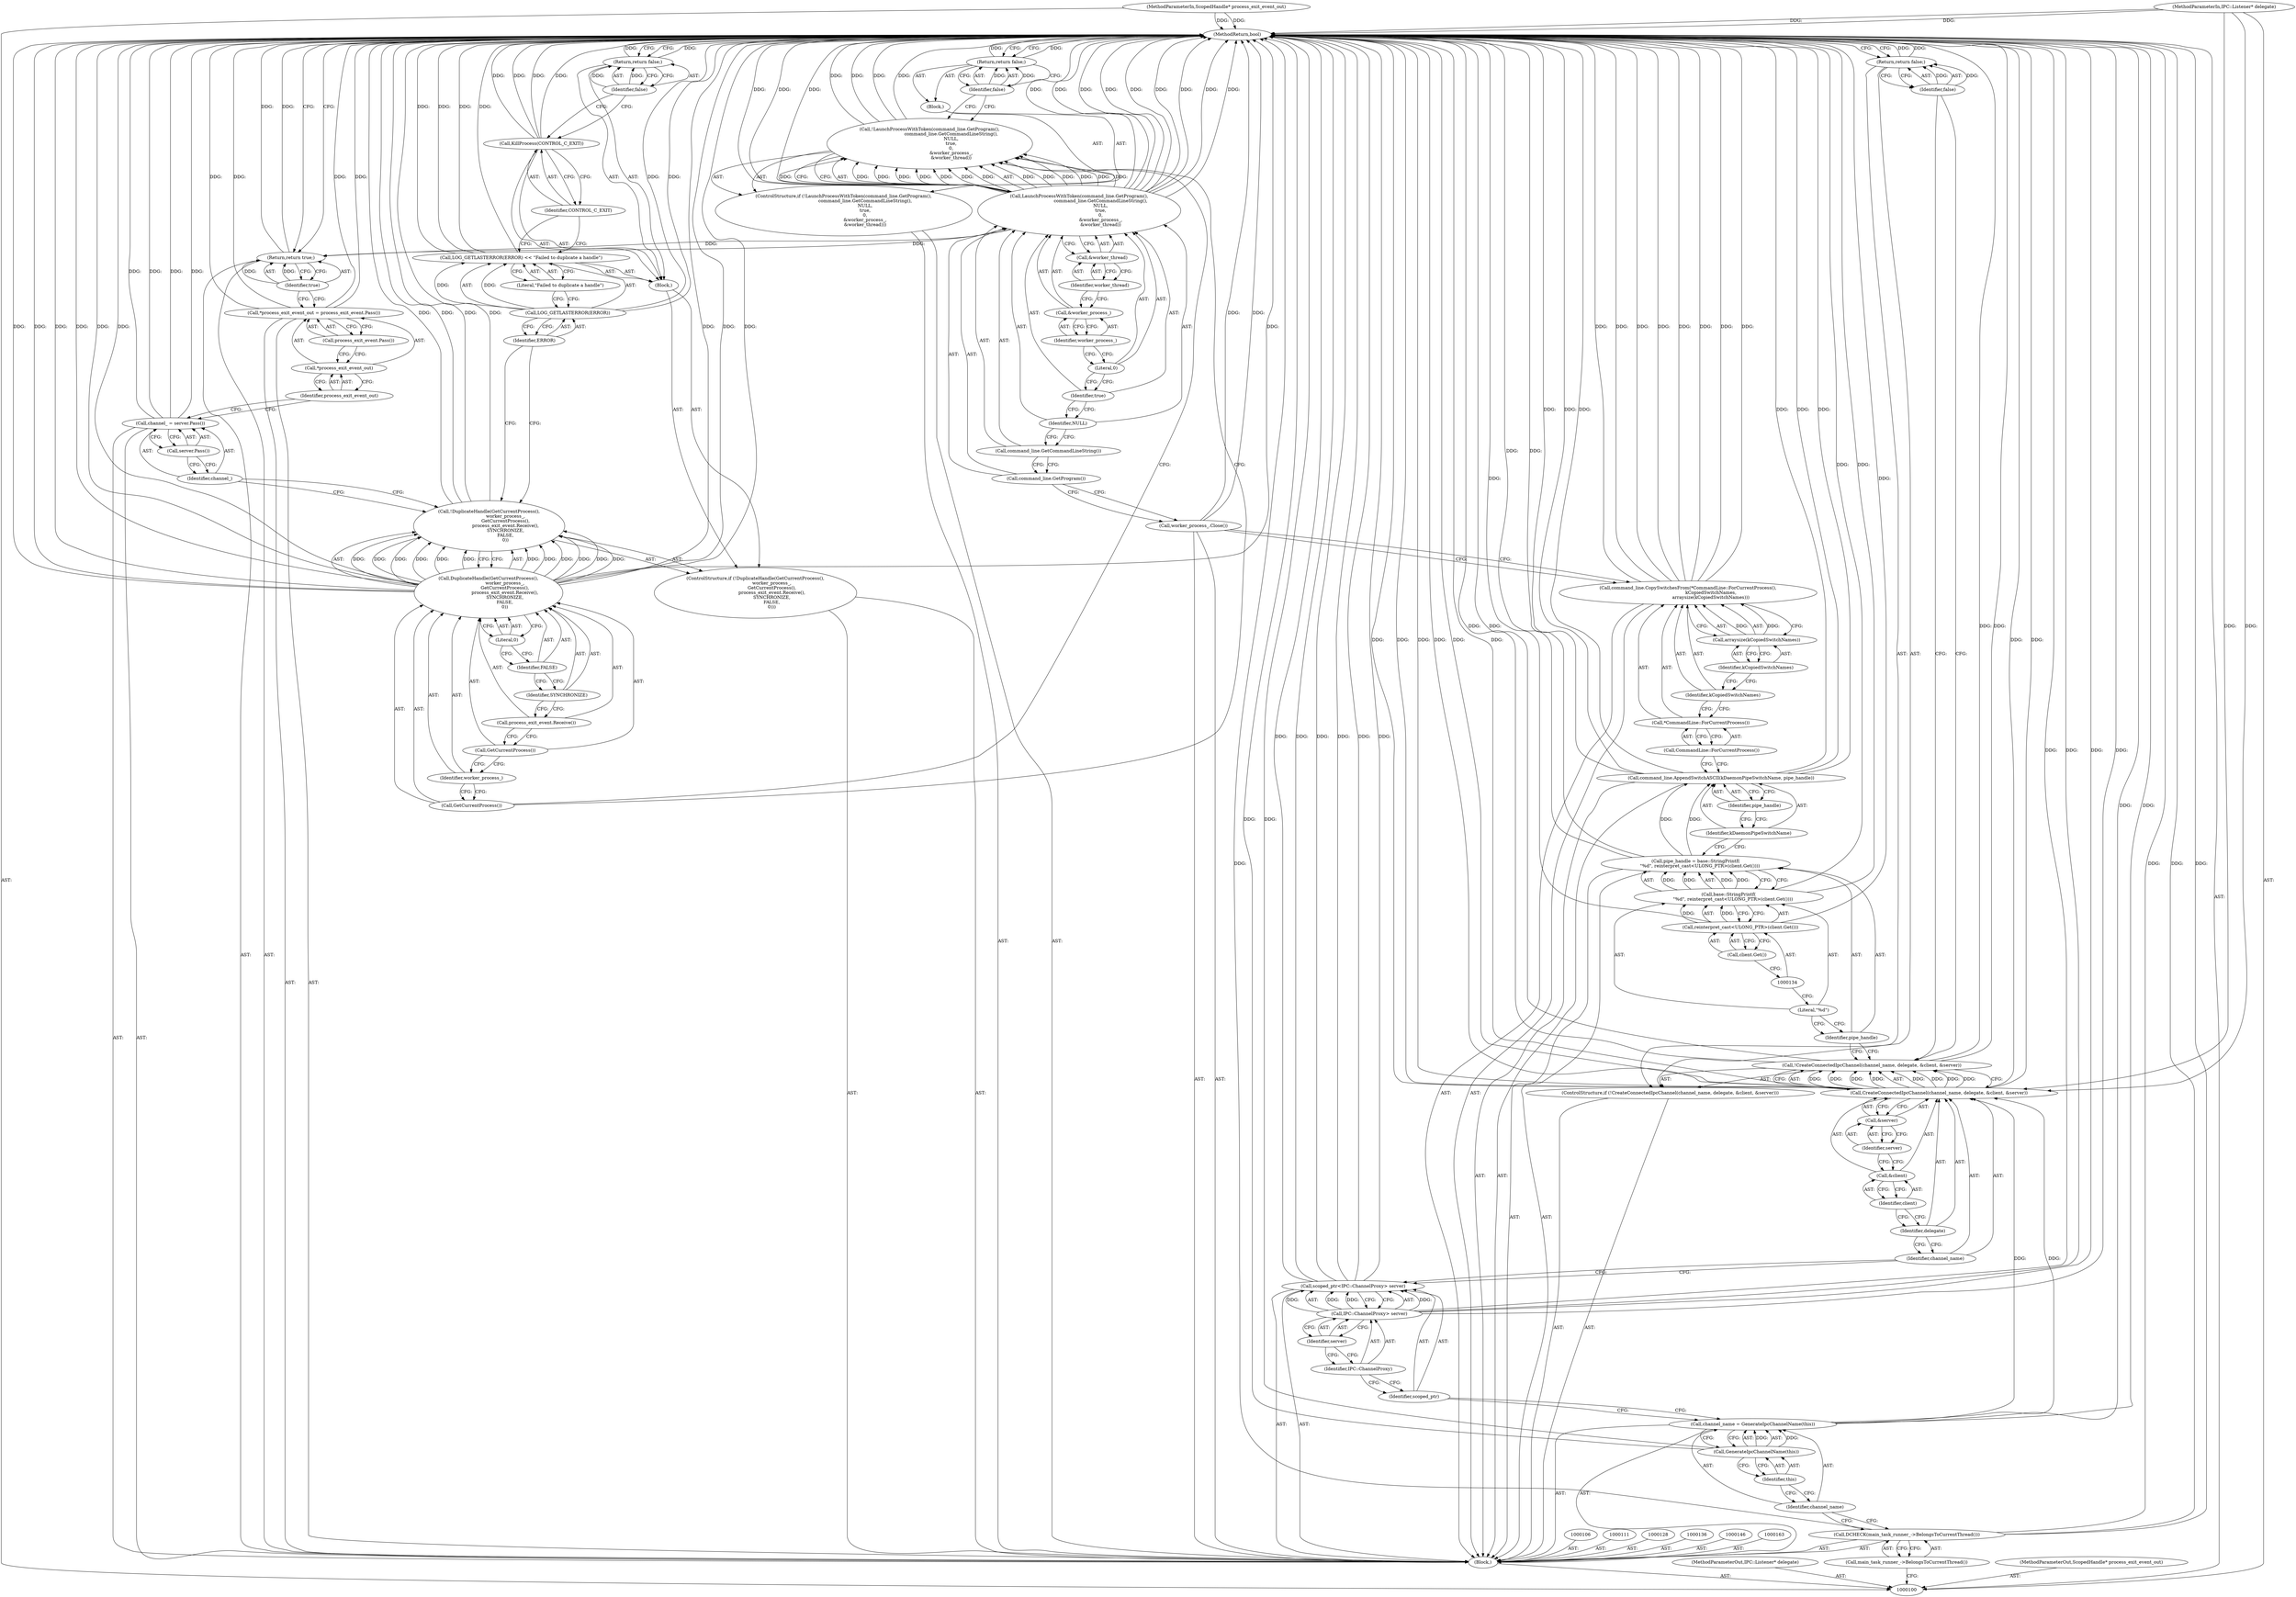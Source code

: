digraph "1_Chrome_b15c87071f906301bccc824ce013966ca93998c7_5" {
"1000192" [label="(MethodReturn,bool)"];
"1000127" [label="(Identifier,false)"];
"1000126" [label="(Return,return false;)"];
"1000129" [label="(Call,pipe_handle = base::StringPrintf(\n      \"%d\", reinterpret_cast<ULONG_PTR>(client.Get())))"];
"1000130" [label="(Identifier,pipe_handle)"];
"1000131" [label="(Call,base::StringPrintf(\n      \"%d\", reinterpret_cast<ULONG_PTR>(client.Get())))"];
"1000133" [label="(Call,reinterpret_cast<ULONG_PTR>(client.Get()))"];
"1000135" [label="(Call,client.Get())"];
"1000132" [label="(Literal,\"%d\")"];
"1000137" [label="(Call,command_line.AppendSwitchASCII(kDaemonPipeSwitchName, pipe_handle))"];
"1000138" [label="(Identifier,kDaemonPipeSwitchName)"];
"1000139" [label="(Identifier,pipe_handle)"];
"1000140" [label="(Call,command_line.CopySwitchesFrom(*CommandLine::ForCurrentProcess(),\n                                kCopiedSwitchNames,\n                                arraysize(kCopiedSwitchNames)))"];
"1000141" [label="(Call,*CommandLine::ForCurrentProcess())"];
"1000142" [label="(Call,CommandLine::ForCurrentProcess())"];
"1000143" [label="(Identifier,kCopiedSwitchNames)"];
"1000144" [label="(Call,arraysize(kCopiedSwitchNames))"];
"1000145" [label="(Identifier,kCopiedSwitchNames)"];
"1000101" [label="(MethodParameterIn,IPC::Listener* delegate)"];
"1000334" [label="(MethodParameterOut,IPC::Listener* delegate)"];
"1000147" [label="(Call,worker_process_.Close())"];
"1000148" [label="(ControlStructure,if (!LaunchProcessWithToken(command_line.GetProgram(),\n                              command_line.GetCommandLineString(),\n                              NULL,\n                              true,\n                              0,\n                              &worker_process_,\n                              &worker_thread)))"];
"1000151" [label="(Call,command_line.GetProgram())"];
"1000149" [label="(Call,!LaunchProcessWithToken(command_line.GetProgram(),\n                              command_line.GetCommandLineString(),\n                              NULL,\n                              true,\n                              0,\n                              &worker_process_,\n                              &worker_thread))"];
"1000150" [label="(Call,LaunchProcessWithToken(command_line.GetProgram(),\n                              command_line.GetCommandLineString(),\n                              NULL,\n                              true,\n                              0,\n                              &worker_process_,\n                              &worker_thread))"];
"1000152" [label="(Call,command_line.GetCommandLineString())"];
"1000153" [label="(Identifier,NULL)"];
"1000154" [label="(Identifier,true)"];
"1000155" [label="(Literal,0)"];
"1000156" [label="(Call,&worker_process_)"];
"1000157" [label="(Identifier,worker_process_)"];
"1000158" [label="(Call,&worker_thread)"];
"1000159" [label="(Identifier,worker_thread)"];
"1000160" [label="(Block,)"];
"1000102" [label="(MethodParameterIn,ScopedHandle* process_exit_event_out)"];
"1000335" [label="(MethodParameterOut,ScopedHandle* process_exit_event_out)"];
"1000103" [label="(Block,)"];
"1000162" [label="(Identifier,false)"];
"1000161" [label="(Return,return false;)"];
"1000164" [label="(ControlStructure,if (!DuplicateHandle(GetCurrentProcess(),\n                       worker_process_,\n                       GetCurrentProcess(),\n                       process_exit_event.Receive(),\n                       SYNCHRONIZE,\n                       FALSE,\n                       0)))"];
"1000167" [label="(Call,GetCurrentProcess())"];
"1000165" [label="(Call,!DuplicateHandle(GetCurrentProcess(),\n                       worker_process_,\n                       GetCurrentProcess(),\n                       process_exit_event.Receive(),\n                       SYNCHRONIZE,\n                       FALSE,\n                       0))"];
"1000166" [label="(Call,DuplicateHandle(GetCurrentProcess(),\n                       worker_process_,\n                       GetCurrentProcess(),\n                       process_exit_event.Receive(),\n                       SYNCHRONIZE,\n                       FALSE,\n                       0))"];
"1000168" [label="(Identifier,worker_process_)"];
"1000169" [label="(Call,GetCurrentProcess())"];
"1000170" [label="(Call,process_exit_event.Receive())"];
"1000171" [label="(Identifier,SYNCHRONIZE)"];
"1000172" [label="(Identifier,FALSE)"];
"1000104" [label="(Call,DCHECK(main_task_runner_->BelongsToCurrentThread()))"];
"1000105" [label="(Call,main_task_runner_->BelongsToCurrentThread())"];
"1000173" [label="(Literal,0)"];
"1000174" [label="(Block,)"];
"1000177" [label="(Identifier,ERROR)"];
"1000178" [label="(Literal,\"Failed to duplicate a handle\")"];
"1000175" [label="(Call,LOG_GETLASTERROR(ERROR) << \"Failed to duplicate a handle\")"];
"1000176" [label="(Call,LOG_GETLASTERROR(ERROR))"];
"1000180" [label="(Identifier,CONTROL_C_EXIT)"];
"1000179" [label="(Call,KillProcess(CONTROL_C_EXIT))"];
"1000182" [label="(Identifier,false)"];
"1000181" [label="(Return,return false;)"];
"1000185" [label="(Call,server.Pass())"];
"1000183" [label="(Call,channel_ = server.Pass())"];
"1000184" [label="(Identifier,channel_)"];
"1000186" [label="(Call,*process_exit_event_out = process_exit_event.Pass())"];
"1000187" [label="(Call,*process_exit_event_out)"];
"1000189" [label="(Call,process_exit_event.Pass())"];
"1000188" [label="(Identifier,process_exit_event_out)"];
"1000191" [label="(Identifier,true)"];
"1000190" [label="(Return,return true;)"];
"1000107" [label="(Call,channel_name = GenerateIpcChannelName(this))"];
"1000108" [label="(Identifier,channel_name)"];
"1000109" [label="(Call,GenerateIpcChannelName(this))"];
"1000110" [label="(Identifier,this)"];
"1000114" [label="(Call,IPC::ChannelProxy> server)"];
"1000115" [label="(Identifier,IPC::ChannelProxy)"];
"1000112" [label="(Call,scoped_ptr<IPC::ChannelProxy> server)"];
"1000113" [label="(Identifier,scoped_ptr)"];
"1000116" [label="(Identifier,server)"];
"1000117" [label="(ControlStructure,if (!CreateConnectedIpcChannel(channel_name, delegate, &client, &server)))"];
"1000120" [label="(Identifier,channel_name)"];
"1000121" [label="(Identifier,delegate)"];
"1000122" [label="(Call,&client)"];
"1000123" [label="(Identifier,client)"];
"1000118" [label="(Call,!CreateConnectedIpcChannel(channel_name, delegate, &client, &server))"];
"1000124" [label="(Call,&server)"];
"1000125" [label="(Identifier,server)"];
"1000119" [label="(Call,CreateConnectedIpcChannel(channel_name, delegate, &client, &server))"];
"1000192" -> "1000100"  [label="AST: "];
"1000192" -> "1000126"  [label="CFG: "];
"1000192" -> "1000161"  [label="CFG: "];
"1000192" -> "1000181"  [label="CFG: "];
"1000192" -> "1000190"  [label="CFG: "];
"1000161" -> "1000192"  [label="DDG: "];
"1000126" -> "1000192"  [label="DDG: "];
"1000181" -> "1000192"  [label="DDG: "];
"1000183" -> "1000192"  [label="DDG: "];
"1000183" -> "1000192"  [label="DDG: "];
"1000166" -> "1000192"  [label="DDG: "];
"1000166" -> "1000192"  [label="DDG: "];
"1000166" -> "1000192"  [label="DDG: "];
"1000166" -> "1000192"  [label="DDG: "];
"1000166" -> "1000192"  [label="DDG: "];
"1000104" -> "1000192"  [label="DDG: "];
"1000104" -> "1000192"  [label="DDG: "];
"1000150" -> "1000192"  [label="DDG: "];
"1000150" -> "1000192"  [label="DDG: "];
"1000150" -> "1000192"  [label="DDG: "];
"1000150" -> "1000192"  [label="DDG: "];
"1000150" -> "1000192"  [label="DDG: "];
"1000150" -> "1000192"  [label="DDG: "];
"1000118" -> "1000192"  [label="DDG: "];
"1000118" -> "1000192"  [label="DDG: "];
"1000186" -> "1000192"  [label="DDG: "];
"1000186" -> "1000192"  [label="DDG: "];
"1000179" -> "1000192"  [label="DDG: "];
"1000179" -> "1000192"  [label="DDG: "];
"1000112" -> "1000192"  [label="DDG: "];
"1000112" -> "1000192"  [label="DDG: "];
"1000112" -> "1000192"  [label="DDG: "];
"1000140" -> "1000192"  [label="DDG: "];
"1000140" -> "1000192"  [label="DDG: "];
"1000140" -> "1000192"  [label="DDG: "];
"1000140" -> "1000192"  [label="DDG: "];
"1000137" -> "1000192"  [label="DDG: "];
"1000137" -> "1000192"  [label="DDG: "];
"1000137" -> "1000192"  [label="DDG: "];
"1000165" -> "1000192"  [label="DDG: "];
"1000165" -> "1000192"  [label="DDG: "];
"1000114" -> "1000192"  [label="DDG: "];
"1000114" -> "1000192"  [label="DDG: "];
"1000119" -> "1000192"  [label="DDG: "];
"1000119" -> "1000192"  [label="DDG: "];
"1000119" -> "1000192"  [label="DDG: "];
"1000119" -> "1000192"  [label="DDG: "];
"1000149" -> "1000192"  [label="DDG: "];
"1000149" -> "1000192"  [label="DDG: "];
"1000175" -> "1000192"  [label="DDG: "];
"1000175" -> "1000192"  [label="DDG: "];
"1000131" -> "1000192"  [label="DDG: "];
"1000102" -> "1000192"  [label="DDG: "];
"1000133" -> "1000192"  [label="DDG: "];
"1000101" -> "1000192"  [label="DDG: "];
"1000109" -> "1000192"  [label="DDG: "];
"1000176" -> "1000192"  [label="DDG: "];
"1000147" -> "1000192"  [label="DDG: "];
"1000107" -> "1000192"  [label="DDG: "];
"1000129" -> "1000192"  [label="DDG: "];
"1000190" -> "1000192"  [label="DDG: "];
"1000127" -> "1000126"  [label="AST: "];
"1000127" -> "1000118"  [label="CFG: "];
"1000126" -> "1000127"  [label="CFG: "];
"1000127" -> "1000126"  [label="DDG: "];
"1000126" -> "1000117"  [label="AST: "];
"1000126" -> "1000127"  [label="CFG: "];
"1000127" -> "1000126"  [label="AST: "];
"1000192" -> "1000126"  [label="CFG: "];
"1000126" -> "1000192"  [label="DDG: "];
"1000127" -> "1000126"  [label="DDG: "];
"1000129" -> "1000103"  [label="AST: "];
"1000129" -> "1000131"  [label="CFG: "];
"1000130" -> "1000129"  [label="AST: "];
"1000131" -> "1000129"  [label="AST: "];
"1000138" -> "1000129"  [label="CFG: "];
"1000129" -> "1000192"  [label="DDG: "];
"1000131" -> "1000129"  [label="DDG: "];
"1000131" -> "1000129"  [label="DDG: "];
"1000129" -> "1000137"  [label="DDG: "];
"1000130" -> "1000129"  [label="AST: "];
"1000130" -> "1000118"  [label="CFG: "];
"1000132" -> "1000130"  [label="CFG: "];
"1000131" -> "1000129"  [label="AST: "];
"1000131" -> "1000133"  [label="CFG: "];
"1000132" -> "1000131"  [label="AST: "];
"1000133" -> "1000131"  [label="AST: "];
"1000129" -> "1000131"  [label="CFG: "];
"1000131" -> "1000192"  [label="DDG: "];
"1000131" -> "1000129"  [label="DDG: "];
"1000131" -> "1000129"  [label="DDG: "];
"1000133" -> "1000131"  [label="DDG: "];
"1000133" -> "1000131"  [label="AST: "];
"1000133" -> "1000135"  [label="CFG: "];
"1000134" -> "1000133"  [label="AST: "];
"1000135" -> "1000133"  [label="AST: "];
"1000131" -> "1000133"  [label="CFG: "];
"1000133" -> "1000192"  [label="DDG: "];
"1000133" -> "1000131"  [label="DDG: "];
"1000135" -> "1000133"  [label="AST: "];
"1000135" -> "1000134"  [label="CFG: "];
"1000133" -> "1000135"  [label="CFG: "];
"1000132" -> "1000131"  [label="AST: "];
"1000132" -> "1000130"  [label="CFG: "];
"1000134" -> "1000132"  [label="CFG: "];
"1000137" -> "1000103"  [label="AST: "];
"1000137" -> "1000139"  [label="CFG: "];
"1000138" -> "1000137"  [label="AST: "];
"1000139" -> "1000137"  [label="AST: "];
"1000142" -> "1000137"  [label="CFG: "];
"1000137" -> "1000192"  [label="DDG: "];
"1000137" -> "1000192"  [label="DDG: "];
"1000137" -> "1000192"  [label="DDG: "];
"1000129" -> "1000137"  [label="DDG: "];
"1000138" -> "1000137"  [label="AST: "];
"1000138" -> "1000129"  [label="CFG: "];
"1000139" -> "1000138"  [label="CFG: "];
"1000139" -> "1000137"  [label="AST: "];
"1000139" -> "1000138"  [label="CFG: "];
"1000137" -> "1000139"  [label="CFG: "];
"1000140" -> "1000103"  [label="AST: "];
"1000140" -> "1000144"  [label="CFG: "];
"1000141" -> "1000140"  [label="AST: "];
"1000143" -> "1000140"  [label="AST: "];
"1000144" -> "1000140"  [label="AST: "];
"1000147" -> "1000140"  [label="CFG: "];
"1000140" -> "1000192"  [label="DDG: "];
"1000140" -> "1000192"  [label="DDG: "];
"1000140" -> "1000192"  [label="DDG: "];
"1000140" -> "1000192"  [label="DDG: "];
"1000144" -> "1000140"  [label="DDG: "];
"1000141" -> "1000140"  [label="AST: "];
"1000141" -> "1000142"  [label="CFG: "];
"1000142" -> "1000141"  [label="AST: "];
"1000143" -> "1000141"  [label="CFG: "];
"1000142" -> "1000141"  [label="AST: "];
"1000142" -> "1000137"  [label="CFG: "];
"1000141" -> "1000142"  [label="CFG: "];
"1000143" -> "1000140"  [label="AST: "];
"1000143" -> "1000141"  [label="CFG: "];
"1000145" -> "1000143"  [label="CFG: "];
"1000144" -> "1000140"  [label="AST: "];
"1000144" -> "1000145"  [label="CFG: "];
"1000145" -> "1000144"  [label="AST: "];
"1000140" -> "1000144"  [label="CFG: "];
"1000144" -> "1000140"  [label="DDG: "];
"1000145" -> "1000144"  [label="AST: "];
"1000145" -> "1000143"  [label="CFG: "];
"1000144" -> "1000145"  [label="CFG: "];
"1000101" -> "1000100"  [label="AST: "];
"1000101" -> "1000192"  [label="DDG: "];
"1000101" -> "1000119"  [label="DDG: "];
"1000334" -> "1000100"  [label="AST: "];
"1000147" -> "1000103"  [label="AST: "];
"1000147" -> "1000140"  [label="CFG: "];
"1000151" -> "1000147"  [label="CFG: "];
"1000147" -> "1000192"  [label="DDG: "];
"1000148" -> "1000103"  [label="AST: "];
"1000149" -> "1000148"  [label="AST: "];
"1000160" -> "1000148"  [label="AST: "];
"1000151" -> "1000150"  [label="AST: "];
"1000151" -> "1000147"  [label="CFG: "];
"1000152" -> "1000151"  [label="CFG: "];
"1000149" -> "1000148"  [label="AST: "];
"1000149" -> "1000150"  [label="CFG: "];
"1000150" -> "1000149"  [label="AST: "];
"1000162" -> "1000149"  [label="CFG: "];
"1000167" -> "1000149"  [label="CFG: "];
"1000149" -> "1000192"  [label="DDG: "];
"1000149" -> "1000192"  [label="DDG: "];
"1000150" -> "1000149"  [label="DDG: "];
"1000150" -> "1000149"  [label="DDG: "];
"1000150" -> "1000149"  [label="DDG: "];
"1000150" -> "1000149"  [label="DDG: "];
"1000150" -> "1000149"  [label="DDG: "];
"1000150" -> "1000149"  [label="DDG: "];
"1000150" -> "1000149"  [label="DDG: "];
"1000150" -> "1000149"  [label="AST: "];
"1000150" -> "1000158"  [label="CFG: "];
"1000151" -> "1000150"  [label="AST: "];
"1000152" -> "1000150"  [label="AST: "];
"1000153" -> "1000150"  [label="AST: "];
"1000154" -> "1000150"  [label="AST: "];
"1000155" -> "1000150"  [label="AST: "];
"1000156" -> "1000150"  [label="AST: "];
"1000158" -> "1000150"  [label="AST: "];
"1000149" -> "1000150"  [label="CFG: "];
"1000150" -> "1000192"  [label="DDG: "];
"1000150" -> "1000192"  [label="DDG: "];
"1000150" -> "1000192"  [label="DDG: "];
"1000150" -> "1000192"  [label="DDG: "];
"1000150" -> "1000192"  [label="DDG: "];
"1000150" -> "1000192"  [label="DDG: "];
"1000150" -> "1000149"  [label="DDG: "];
"1000150" -> "1000149"  [label="DDG: "];
"1000150" -> "1000149"  [label="DDG: "];
"1000150" -> "1000149"  [label="DDG: "];
"1000150" -> "1000149"  [label="DDG: "];
"1000150" -> "1000149"  [label="DDG: "];
"1000150" -> "1000149"  [label="DDG: "];
"1000150" -> "1000190"  [label="DDG: "];
"1000152" -> "1000150"  [label="AST: "];
"1000152" -> "1000151"  [label="CFG: "];
"1000153" -> "1000152"  [label="CFG: "];
"1000153" -> "1000150"  [label="AST: "];
"1000153" -> "1000152"  [label="CFG: "];
"1000154" -> "1000153"  [label="CFG: "];
"1000154" -> "1000150"  [label="AST: "];
"1000154" -> "1000153"  [label="CFG: "];
"1000155" -> "1000154"  [label="CFG: "];
"1000155" -> "1000150"  [label="AST: "];
"1000155" -> "1000154"  [label="CFG: "];
"1000157" -> "1000155"  [label="CFG: "];
"1000156" -> "1000150"  [label="AST: "];
"1000156" -> "1000157"  [label="CFG: "];
"1000157" -> "1000156"  [label="AST: "];
"1000159" -> "1000156"  [label="CFG: "];
"1000157" -> "1000156"  [label="AST: "];
"1000157" -> "1000155"  [label="CFG: "];
"1000156" -> "1000157"  [label="CFG: "];
"1000158" -> "1000150"  [label="AST: "];
"1000158" -> "1000159"  [label="CFG: "];
"1000159" -> "1000158"  [label="AST: "];
"1000150" -> "1000158"  [label="CFG: "];
"1000159" -> "1000158"  [label="AST: "];
"1000159" -> "1000156"  [label="CFG: "];
"1000158" -> "1000159"  [label="CFG: "];
"1000160" -> "1000148"  [label="AST: "];
"1000161" -> "1000160"  [label="AST: "];
"1000102" -> "1000100"  [label="AST: "];
"1000102" -> "1000192"  [label="DDG: "];
"1000335" -> "1000100"  [label="AST: "];
"1000103" -> "1000100"  [label="AST: "];
"1000104" -> "1000103"  [label="AST: "];
"1000106" -> "1000103"  [label="AST: "];
"1000107" -> "1000103"  [label="AST: "];
"1000111" -> "1000103"  [label="AST: "];
"1000112" -> "1000103"  [label="AST: "];
"1000117" -> "1000103"  [label="AST: "];
"1000128" -> "1000103"  [label="AST: "];
"1000129" -> "1000103"  [label="AST: "];
"1000136" -> "1000103"  [label="AST: "];
"1000137" -> "1000103"  [label="AST: "];
"1000140" -> "1000103"  [label="AST: "];
"1000146" -> "1000103"  [label="AST: "];
"1000147" -> "1000103"  [label="AST: "];
"1000148" -> "1000103"  [label="AST: "];
"1000163" -> "1000103"  [label="AST: "];
"1000164" -> "1000103"  [label="AST: "];
"1000183" -> "1000103"  [label="AST: "];
"1000186" -> "1000103"  [label="AST: "];
"1000190" -> "1000103"  [label="AST: "];
"1000162" -> "1000161"  [label="AST: "];
"1000162" -> "1000149"  [label="CFG: "];
"1000161" -> "1000162"  [label="CFG: "];
"1000162" -> "1000161"  [label="DDG: "];
"1000161" -> "1000160"  [label="AST: "];
"1000161" -> "1000162"  [label="CFG: "];
"1000162" -> "1000161"  [label="AST: "];
"1000192" -> "1000161"  [label="CFG: "];
"1000161" -> "1000192"  [label="DDG: "];
"1000162" -> "1000161"  [label="DDG: "];
"1000164" -> "1000103"  [label="AST: "];
"1000165" -> "1000164"  [label="AST: "];
"1000174" -> "1000164"  [label="AST: "];
"1000167" -> "1000166"  [label="AST: "];
"1000167" -> "1000149"  [label="CFG: "];
"1000168" -> "1000167"  [label="CFG: "];
"1000165" -> "1000164"  [label="AST: "];
"1000165" -> "1000166"  [label="CFG: "];
"1000166" -> "1000165"  [label="AST: "];
"1000177" -> "1000165"  [label="CFG: "];
"1000184" -> "1000165"  [label="CFG: "];
"1000165" -> "1000192"  [label="DDG: "];
"1000165" -> "1000192"  [label="DDG: "];
"1000166" -> "1000165"  [label="DDG: "];
"1000166" -> "1000165"  [label="DDG: "];
"1000166" -> "1000165"  [label="DDG: "];
"1000166" -> "1000165"  [label="DDG: "];
"1000166" -> "1000165"  [label="DDG: "];
"1000166" -> "1000165"  [label="DDG: "];
"1000166" -> "1000165"  [label="AST: "];
"1000166" -> "1000173"  [label="CFG: "];
"1000167" -> "1000166"  [label="AST: "];
"1000168" -> "1000166"  [label="AST: "];
"1000169" -> "1000166"  [label="AST: "];
"1000170" -> "1000166"  [label="AST: "];
"1000171" -> "1000166"  [label="AST: "];
"1000172" -> "1000166"  [label="AST: "];
"1000173" -> "1000166"  [label="AST: "];
"1000165" -> "1000166"  [label="CFG: "];
"1000166" -> "1000192"  [label="DDG: "];
"1000166" -> "1000192"  [label="DDG: "];
"1000166" -> "1000192"  [label="DDG: "];
"1000166" -> "1000192"  [label="DDG: "];
"1000166" -> "1000192"  [label="DDG: "];
"1000166" -> "1000165"  [label="DDG: "];
"1000166" -> "1000165"  [label="DDG: "];
"1000166" -> "1000165"  [label="DDG: "];
"1000166" -> "1000165"  [label="DDG: "];
"1000166" -> "1000165"  [label="DDG: "];
"1000166" -> "1000165"  [label="DDG: "];
"1000168" -> "1000166"  [label="AST: "];
"1000168" -> "1000167"  [label="CFG: "];
"1000169" -> "1000168"  [label="CFG: "];
"1000169" -> "1000166"  [label="AST: "];
"1000169" -> "1000168"  [label="CFG: "];
"1000170" -> "1000169"  [label="CFG: "];
"1000170" -> "1000166"  [label="AST: "];
"1000170" -> "1000169"  [label="CFG: "];
"1000171" -> "1000170"  [label="CFG: "];
"1000171" -> "1000166"  [label="AST: "];
"1000171" -> "1000170"  [label="CFG: "];
"1000172" -> "1000171"  [label="CFG: "];
"1000172" -> "1000166"  [label="AST: "];
"1000172" -> "1000171"  [label="CFG: "];
"1000173" -> "1000172"  [label="CFG: "];
"1000104" -> "1000103"  [label="AST: "];
"1000104" -> "1000105"  [label="CFG: "];
"1000105" -> "1000104"  [label="AST: "];
"1000108" -> "1000104"  [label="CFG: "];
"1000104" -> "1000192"  [label="DDG: "];
"1000104" -> "1000192"  [label="DDG: "];
"1000105" -> "1000104"  [label="AST: "];
"1000105" -> "1000100"  [label="CFG: "];
"1000104" -> "1000105"  [label="CFG: "];
"1000173" -> "1000166"  [label="AST: "];
"1000173" -> "1000172"  [label="CFG: "];
"1000166" -> "1000173"  [label="CFG: "];
"1000174" -> "1000164"  [label="AST: "];
"1000175" -> "1000174"  [label="AST: "];
"1000179" -> "1000174"  [label="AST: "];
"1000181" -> "1000174"  [label="AST: "];
"1000177" -> "1000176"  [label="AST: "];
"1000177" -> "1000165"  [label="CFG: "];
"1000176" -> "1000177"  [label="CFG: "];
"1000178" -> "1000175"  [label="AST: "];
"1000178" -> "1000176"  [label="CFG: "];
"1000175" -> "1000178"  [label="CFG: "];
"1000175" -> "1000174"  [label="AST: "];
"1000175" -> "1000178"  [label="CFG: "];
"1000176" -> "1000175"  [label="AST: "];
"1000178" -> "1000175"  [label="AST: "];
"1000180" -> "1000175"  [label="CFG: "];
"1000175" -> "1000192"  [label="DDG: "];
"1000175" -> "1000192"  [label="DDG: "];
"1000176" -> "1000175"  [label="DDG: "];
"1000176" -> "1000175"  [label="AST: "];
"1000176" -> "1000177"  [label="CFG: "];
"1000177" -> "1000176"  [label="AST: "];
"1000178" -> "1000176"  [label="CFG: "];
"1000176" -> "1000192"  [label="DDG: "];
"1000176" -> "1000175"  [label="DDG: "];
"1000180" -> "1000179"  [label="AST: "];
"1000180" -> "1000175"  [label="CFG: "];
"1000179" -> "1000180"  [label="CFG: "];
"1000179" -> "1000174"  [label="AST: "];
"1000179" -> "1000180"  [label="CFG: "];
"1000180" -> "1000179"  [label="AST: "];
"1000182" -> "1000179"  [label="CFG: "];
"1000179" -> "1000192"  [label="DDG: "];
"1000179" -> "1000192"  [label="DDG: "];
"1000182" -> "1000181"  [label="AST: "];
"1000182" -> "1000179"  [label="CFG: "];
"1000181" -> "1000182"  [label="CFG: "];
"1000182" -> "1000181"  [label="DDG: "];
"1000181" -> "1000174"  [label="AST: "];
"1000181" -> "1000182"  [label="CFG: "];
"1000182" -> "1000181"  [label="AST: "];
"1000192" -> "1000181"  [label="CFG: "];
"1000181" -> "1000192"  [label="DDG: "];
"1000182" -> "1000181"  [label="DDG: "];
"1000185" -> "1000183"  [label="AST: "];
"1000185" -> "1000184"  [label="CFG: "];
"1000183" -> "1000185"  [label="CFG: "];
"1000183" -> "1000103"  [label="AST: "];
"1000183" -> "1000185"  [label="CFG: "];
"1000184" -> "1000183"  [label="AST: "];
"1000185" -> "1000183"  [label="AST: "];
"1000188" -> "1000183"  [label="CFG: "];
"1000183" -> "1000192"  [label="DDG: "];
"1000183" -> "1000192"  [label="DDG: "];
"1000184" -> "1000183"  [label="AST: "];
"1000184" -> "1000165"  [label="CFG: "];
"1000185" -> "1000184"  [label="CFG: "];
"1000186" -> "1000103"  [label="AST: "];
"1000186" -> "1000189"  [label="CFG: "];
"1000187" -> "1000186"  [label="AST: "];
"1000189" -> "1000186"  [label="AST: "];
"1000191" -> "1000186"  [label="CFG: "];
"1000186" -> "1000192"  [label="DDG: "];
"1000186" -> "1000192"  [label="DDG: "];
"1000187" -> "1000186"  [label="AST: "];
"1000187" -> "1000188"  [label="CFG: "];
"1000188" -> "1000187"  [label="AST: "];
"1000189" -> "1000187"  [label="CFG: "];
"1000189" -> "1000186"  [label="AST: "];
"1000189" -> "1000187"  [label="CFG: "];
"1000186" -> "1000189"  [label="CFG: "];
"1000188" -> "1000187"  [label="AST: "];
"1000188" -> "1000183"  [label="CFG: "];
"1000187" -> "1000188"  [label="CFG: "];
"1000191" -> "1000190"  [label="AST: "];
"1000191" -> "1000186"  [label="CFG: "];
"1000190" -> "1000191"  [label="CFG: "];
"1000191" -> "1000190"  [label="DDG: "];
"1000190" -> "1000103"  [label="AST: "];
"1000190" -> "1000191"  [label="CFG: "];
"1000191" -> "1000190"  [label="AST: "];
"1000192" -> "1000190"  [label="CFG: "];
"1000190" -> "1000192"  [label="DDG: "];
"1000191" -> "1000190"  [label="DDG: "];
"1000150" -> "1000190"  [label="DDG: "];
"1000107" -> "1000103"  [label="AST: "];
"1000107" -> "1000109"  [label="CFG: "];
"1000108" -> "1000107"  [label="AST: "];
"1000109" -> "1000107"  [label="AST: "];
"1000113" -> "1000107"  [label="CFG: "];
"1000107" -> "1000192"  [label="DDG: "];
"1000109" -> "1000107"  [label="DDG: "];
"1000107" -> "1000119"  [label="DDG: "];
"1000108" -> "1000107"  [label="AST: "];
"1000108" -> "1000104"  [label="CFG: "];
"1000110" -> "1000108"  [label="CFG: "];
"1000109" -> "1000107"  [label="AST: "];
"1000109" -> "1000110"  [label="CFG: "];
"1000110" -> "1000109"  [label="AST: "];
"1000107" -> "1000109"  [label="CFG: "];
"1000109" -> "1000192"  [label="DDG: "];
"1000109" -> "1000107"  [label="DDG: "];
"1000110" -> "1000109"  [label="AST: "];
"1000110" -> "1000108"  [label="CFG: "];
"1000109" -> "1000110"  [label="CFG: "];
"1000114" -> "1000112"  [label="AST: "];
"1000114" -> "1000116"  [label="CFG: "];
"1000115" -> "1000114"  [label="AST: "];
"1000116" -> "1000114"  [label="AST: "];
"1000112" -> "1000114"  [label="CFG: "];
"1000114" -> "1000192"  [label="DDG: "];
"1000114" -> "1000192"  [label="DDG: "];
"1000114" -> "1000112"  [label="DDG: "];
"1000114" -> "1000112"  [label="DDG: "];
"1000115" -> "1000114"  [label="AST: "];
"1000115" -> "1000113"  [label="CFG: "];
"1000116" -> "1000115"  [label="CFG: "];
"1000112" -> "1000103"  [label="AST: "];
"1000112" -> "1000114"  [label="CFG: "];
"1000113" -> "1000112"  [label="AST: "];
"1000114" -> "1000112"  [label="AST: "];
"1000120" -> "1000112"  [label="CFG: "];
"1000112" -> "1000192"  [label="DDG: "];
"1000112" -> "1000192"  [label="DDG: "];
"1000112" -> "1000192"  [label="DDG: "];
"1000114" -> "1000112"  [label="DDG: "];
"1000114" -> "1000112"  [label="DDG: "];
"1000113" -> "1000112"  [label="AST: "];
"1000113" -> "1000107"  [label="CFG: "];
"1000115" -> "1000113"  [label="CFG: "];
"1000116" -> "1000114"  [label="AST: "];
"1000116" -> "1000115"  [label="CFG: "];
"1000114" -> "1000116"  [label="CFG: "];
"1000117" -> "1000103"  [label="AST: "];
"1000118" -> "1000117"  [label="AST: "];
"1000126" -> "1000117"  [label="AST: "];
"1000120" -> "1000119"  [label="AST: "];
"1000120" -> "1000112"  [label="CFG: "];
"1000121" -> "1000120"  [label="CFG: "];
"1000121" -> "1000119"  [label="AST: "];
"1000121" -> "1000120"  [label="CFG: "];
"1000123" -> "1000121"  [label="CFG: "];
"1000122" -> "1000119"  [label="AST: "];
"1000122" -> "1000123"  [label="CFG: "];
"1000123" -> "1000122"  [label="AST: "];
"1000125" -> "1000122"  [label="CFG: "];
"1000123" -> "1000122"  [label="AST: "];
"1000123" -> "1000121"  [label="CFG: "];
"1000122" -> "1000123"  [label="CFG: "];
"1000118" -> "1000117"  [label="AST: "];
"1000118" -> "1000119"  [label="CFG: "];
"1000119" -> "1000118"  [label="AST: "];
"1000127" -> "1000118"  [label="CFG: "];
"1000130" -> "1000118"  [label="CFG: "];
"1000118" -> "1000192"  [label="DDG: "];
"1000118" -> "1000192"  [label="DDG: "];
"1000119" -> "1000118"  [label="DDG: "];
"1000119" -> "1000118"  [label="DDG: "];
"1000119" -> "1000118"  [label="DDG: "];
"1000119" -> "1000118"  [label="DDG: "];
"1000124" -> "1000119"  [label="AST: "];
"1000124" -> "1000125"  [label="CFG: "];
"1000125" -> "1000124"  [label="AST: "];
"1000119" -> "1000124"  [label="CFG: "];
"1000125" -> "1000124"  [label="AST: "];
"1000125" -> "1000122"  [label="CFG: "];
"1000124" -> "1000125"  [label="CFG: "];
"1000119" -> "1000118"  [label="AST: "];
"1000119" -> "1000124"  [label="CFG: "];
"1000120" -> "1000119"  [label="AST: "];
"1000121" -> "1000119"  [label="AST: "];
"1000122" -> "1000119"  [label="AST: "];
"1000124" -> "1000119"  [label="AST: "];
"1000118" -> "1000119"  [label="CFG: "];
"1000119" -> "1000192"  [label="DDG: "];
"1000119" -> "1000192"  [label="DDG: "];
"1000119" -> "1000192"  [label="DDG: "];
"1000119" -> "1000192"  [label="DDG: "];
"1000119" -> "1000118"  [label="DDG: "];
"1000119" -> "1000118"  [label="DDG: "];
"1000119" -> "1000118"  [label="DDG: "];
"1000119" -> "1000118"  [label="DDG: "];
"1000107" -> "1000119"  [label="DDG: "];
"1000101" -> "1000119"  [label="DDG: "];
}
